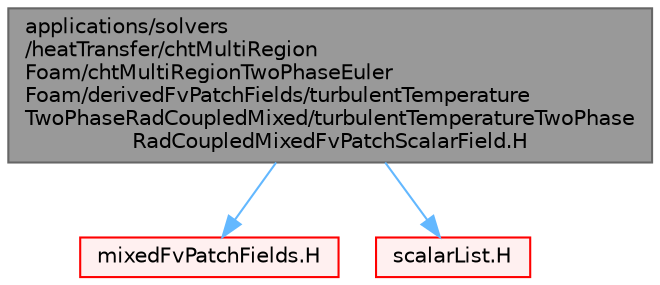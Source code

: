 digraph "applications/solvers/heatTransfer/chtMultiRegionFoam/chtMultiRegionTwoPhaseEulerFoam/derivedFvPatchFields/turbulentTemperatureTwoPhaseRadCoupledMixed/turbulentTemperatureTwoPhaseRadCoupledMixedFvPatchScalarField.H"
{
 // LATEX_PDF_SIZE
  bgcolor="transparent";
  edge [fontname=Helvetica,fontsize=10,labelfontname=Helvetica,labelfontsize=10];
  node [fontname=Helvetica,fontsize=10,shape=box,height=0.2,width=0.4];
  Node1 [id="Node000001",label="applications/solvers\l/heatTransfer/chtMultiRegion\lFoam/chtMultiRegionTwoPhaseEuler\lFoam/derivedFvPatchFields/turbulentTemperature\lTwoPhaseRadCoupledMixed/turbulentTemperatureTwoPhase\lRadCoupledMixedFvPatchScalarField.H",height=0.2,width=0.4,color="gray40", fillcolor="grey60", style="filled", fontcolor="black",tooltip=" "];
  Node1 -> Node2 [id="edge1_Node000001_Node000002",color="steelblue1",style="solid",tooltip=" "];
  Node2 [id="Node000002",label="mixedFvPatchFields.H",height=0.2,width=0.4,color="red", fillcolor="#FFF0F0", style="filled",URL="$mixedFvPatchFields_8H.html",tooltip=" "];
  Node1 -> Node158 [id="edge2_Node000001_Node000158",color="steelblue1",style="solid",tooltip=" "];
  Node158 [id="Node000158",label="scalarList.H",height=0.2,width=0.4,color="red", fillcolor="#FFF0F0", style="filled",URL="$scalarList_8H.html",tooltip=" "];
}
